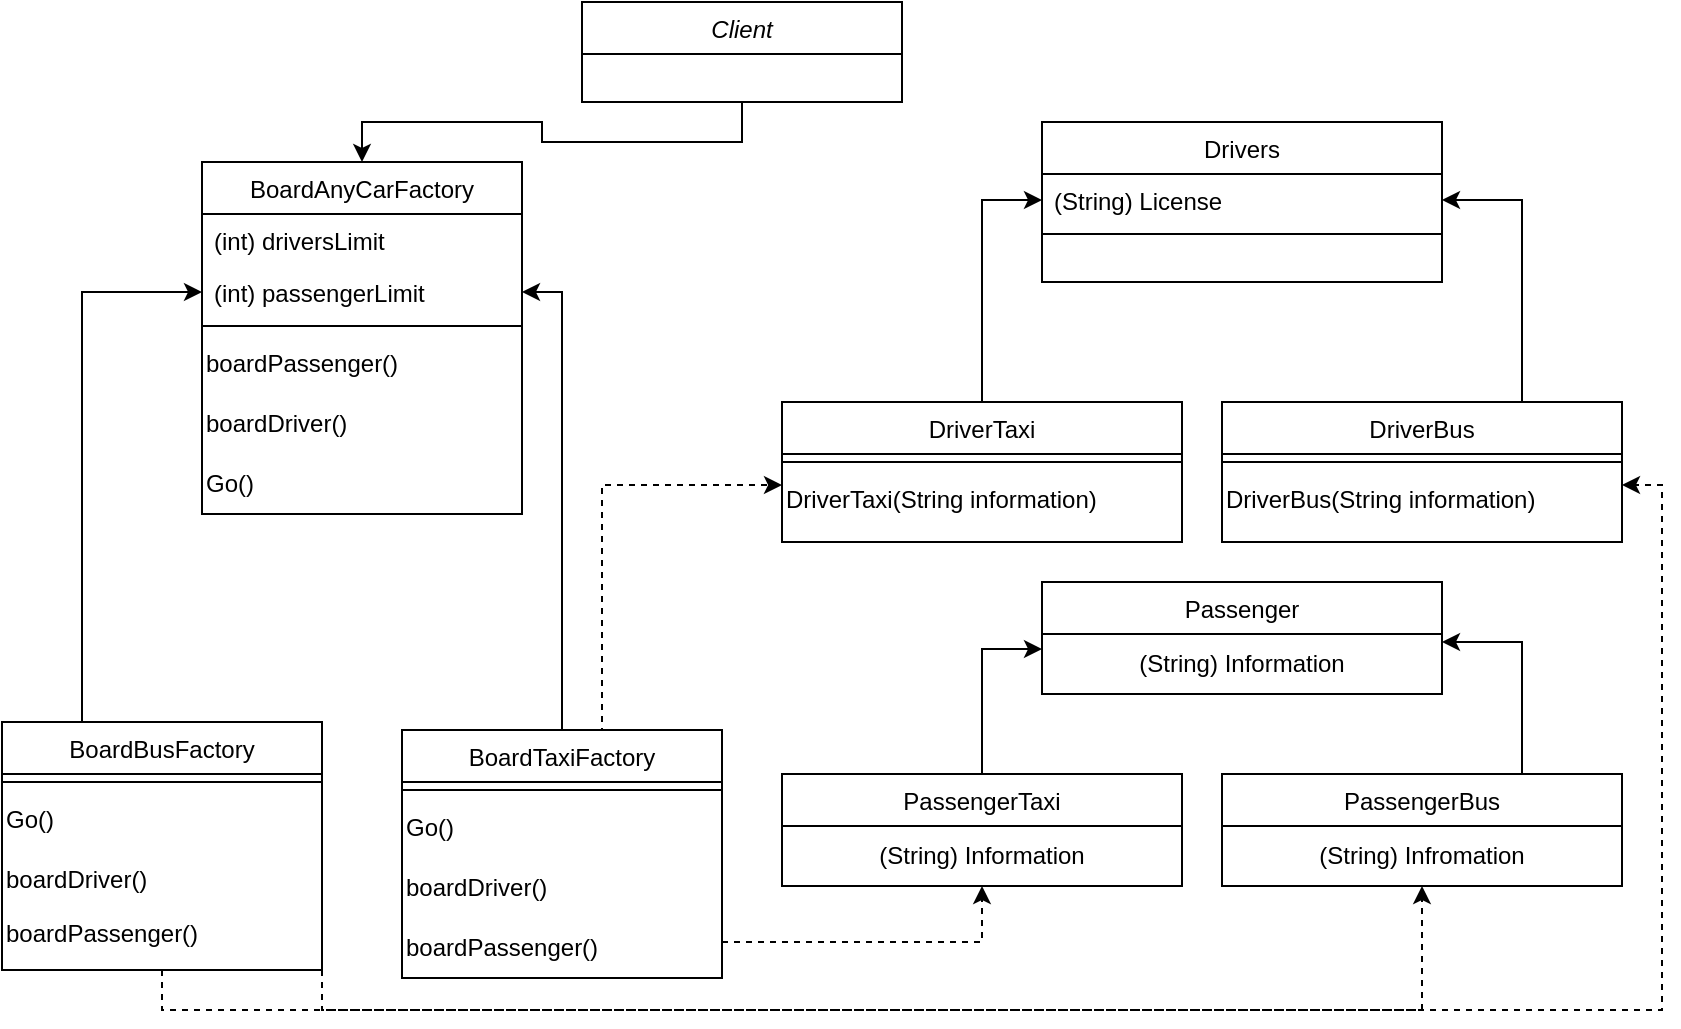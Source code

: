 <mxfile version="17.1.3" type="device"><diagram id="C5RBs43oDa-KdzZeNtuy" name="Page-1"><mxGraphModel dx="1221" dy="644" grid="1" gridSize="10" guides="1" tooltips="1" connect="1" arrows="1" fold="1" page="1" pageScale="1" pageWidth="827" pageHeight="1169" math="0" shadow="0"><root><mxCell id="WIyWlLk6GJQsqaUBKTNV-0"/><mxCell id="WIyWlLk6GJQsqaUBKTNV-1" parent="WIyWlLk6GJQsqaUBKTNV-0"/><mxCell id="nN4eqasnmCWI-P0RaJsr-88" style="edgeStyle=orthogonalEdgeStyle;rounded=0;orthogonalLoop=1;jettySize=auto;html=1;exitX=0.5;exitY=1;exitDx=0;exitDy=0;entryX=0.5;entryY=0;entryDx=0;entryDy=0;" parent="WIyWlLk6GJQsqaUBKTNV-1" source="zkfFHV4jXpPFQw0GAbJ--0" target="zkfFHV4jXpPFQw0GAbJ--6" edge="1"><mxGeometry relative="1" as="geometry"/></mxCell><mxCell id="zkfFHV4jXpPFQw0GAbJ--0" value="Сlient" style="swimlane;fontStyle=2;align=center;verticalAlign=top;childLayout=stackLayout;horizontal=1;startSize=26;horizontalStack=0;resizeParent=1;resizeLast=0;collapsible=1;marginBottom=0;rounded=0;shadow=0;strokeWidth=1;" parent="WIyWlLk6GJQsqaUBKTNV-1" vertex="1"><mxGeometry x="300" y="50" width="160" height="50" as="geometry"><mxRectangle x="230" y="140" width="160" height="26" as="alternateBounds"/></mxGeometry></mxCell><mxCell id="zkfFHV4jXpPFQw0GAbJ--6" value="BoardAnyCarFactory" style="swimlane;fontStyle=0;align=center;verticalAlign=top;childLayout=stackLayout;horizontal=1;startSize=26;horizontalStack=0;resizeParent=1;resizeLast=0;collapsible=1;marginBottom=0;rounded=0;shadow=0;strokeWidth=1;" parent="WIyWlLk6GJQsqaUBKTNV-1" vertex="1"><mxGeometry x="110" y="130" width="160" height="176" as="geometry"><mxRectangle x="130" y="380" width="160" height="26" as="alternateBounds"/></mxGeometry></mxCell><mxCell id="zkfFHV4jXpPFQw0GAbJ--7" value="(int) driversLimit" style="text;align=left;verticalAlign=top;spacingLeft=4;spacingRight=4;overflow=hidden;rotatable=0;points=[[0,0.5],[1,0.5]];portConstraint=eastwest;" parent="zkfFHV4jXpPFQw0GAbJ--6" vertex="1"><mxGeometry y="26" width="160" height="26" as="geometry"/></mxCell><mxCell id="zkfFHV4jXpPFQw0GAbJ--8" value="(int) passengerLimit" style="text;align=left;verticalAlign=top;spacingLeft=4;spacingRight=4;overflow=hidden;rotatable=0;points=[[0,0.5],[1,0.5]];portConstraint=eastwest;rounded=0;shadow=0;html=0;" parent="zkfFHV4jXpPFQw0GAbJ--6" vertex="1"><mxGeometry y="52" width="160" height="26" as="geometry"/></mxCell><mxCell id="zkfFHV4jXpPFQw0GAbJ--9" value="" style="line;html=1;strokeWidth=1;align=left;verticalAlign=middle;spacingTop=-1;spacingLeft=3;spacingRight=3;rotatable=0;labelPosition=right;points=[];portConstraint=eastwest;" parent="zkfFHV4jXpPFQw0GAbJ--6" vertex="1"><mxGeometry y="78" width="160" height="8" as="geometry"/></mxCell><mxCell id="Z-XlrToemQ_-TRfelFrL-6" value="boardPassenger()" style="text;html=1;strokeColor=none;fillColor=none;align=left;verticalAlign=middle;whiteSpace=wrap;rounded=0;" vertex="1" parent="zkfFHV4jXpPFQw0GAbJ--6"><mxGeometry y="86" width="160" height="30" as="geometry"/></mxCell><mxCell id="Z-XlrToemQ_-TRfelFrL-7" value="boardDriver()" style="text;html=1;strokeColor=none;fillColor=none;align=left;verticalAlign=middle;whiteSpace=wrap;rounded=0;" vertex="1" parent="zkfFHV4jXpPFQw0GAbJ--6"><mxGeometry y="116" width="160" height="30" as="geometry"/></mxCell><mxCell id="Z-XlrToemQ_-TRfelFrL-8" value="&lt;div&gt;&lt;span&gt;Go()&lt;/span&gt;&lt;/div&gt;" style="text;html=1;strokeColor=none;fillColor=none;align=left;verticalAlign=middle;whiteSpace=wrap;rounded=0;" vertex="1" parent="zkfFHV4jXpPFQw0GAbJ--6"><mxGeometry y="146" width="160" height="30" as="geometry"/></mxCell><mxCell id="nN4eqasnmCWI-P0RaJsr-72" style="edgeStyle=orthogonalEdgeStyle;rounded=0;orthogonalLoop=1;jettySize=auto;html=1;exitX=1;exitY=1;exitDx=0;exitDy=0;entryX=0.5;entryY=1;entryDx=0;entryDy=0;dashed=1;" parent="WIyWlLk6GJQsqaUBKTNV-1" source="nN4eqasnmCWI-P0RaJsr-1" target="nN4eqasnmCWI-P0RaJsr-50" edge="1"><mxGeometry relative="1" as="geometry"><Array as="points"><mxPoint x="170" y="554"/><mxPoint x="720" y="554"/></Array></mxGeometry></mxCell><mxCell id="nN4eqasnmCWI-P0RaJsr-79" style="edgeStyle=orthogonalEdgeStyle;rounded=0;orthogonalLoop=1;jettySize=auto;html=1;exitX=0.5;exitY=1;exitDx=0;exitDy=0;entryX=1;entryY=0.25;entryDx=0;entryDy=0;dashed=1;" parent="WIyWlLk6GJQsqaUBKTNV-1" source="nN4eqasnmCWI-P0RaJsr-1" target="nN4eqasnmCWI-P0RaJsr-41" edge="1"><mxGeometry relative="1" as="geometry"/></mxCell><mxCell id="nN4eqasnmCWI-P0RaJsr-86" style="edgeStyle=orthogonalEdgeStyle;rounded=0;orthogonalLoop=1;jettySize=auto;html=1;exitX=0.25;exitY=0;exitDx=0;exitDy=0;entryX=0;entryY=0.5;entryDx=0;entryDy=0;" parent="WIyWlLk6GJQsqaUBKTNV-1" source="nN4eqasnmCWI-P0RaJsr-1" target="zkfFHV4jXpPFQw0GAbJ--8" edge="1"><mxGeometry relative="1" as="geometry"/></mxCell><mxCell id="nN4eqasnmCWI-P0RaJsr-1" value="BoardBusFactory" style="swimlane;fontStyle=0;align=center;verticalAlign=top;childLayout=stackLayout;horizontal=1;startSize=26;horizontalStack=0;resizeParent=1;resizeLast=0;collapsible=1;marginBottom=0;rounded=0;shadow=0;strokeWidth=1;" parent="WIyWlLk6GJQsqaUBKTNV-1" vertex="1"><mxGeometry x="10" y="410" width="160" height="124" as="geometry"><mxRectangle x="130" y="380" width="160" height="26" as="alternateBounds"/></mxGeometry></mxCell><mxCell id="nN4eqasnmCWI-P0RaJsr-4" value="" style="line;html=1;strokeWidth=1;align=left;verticalAlign=middle;spacingTop=-1;spacingLeft=3;spacingRight=3;rotatable=0;labelPosition=right;points=[];portConstraint=eastwest;" parent="nN4eqasnmCWI-P0RaJsr-1" vertex="1"><mxGeometry y="26" width="160" height="8" as="geometry"/></mxCell><mxCell id="Z-XlrToemQ_-TRfelFrL-28" value="&lt;div&gt;&lt;span&gt;Go()&lt;/span&gt;&lt;/div&gt;" style="text;html=1;strokeColor=none;fillColor=none;align=left;verticalAlign=middle;whiteSpace=wrap;rounded=0;" vertex="1" parent="nN4eqasnmCWI-P0RaJsr-1"><mxGeometry y="34" width="160" height="30" as="geometry"/></mxCell><mxCell id="Z-XlrToemQ_-TRfelFrL-27" value="boardDriver()" style="text;html=1;strokeColor=none;fillColor=none;align=left;verticalAlign=middle;whiteSpace=wrap;rounded=0;" vertex="1" parent="nN4eqasnmCWI-P0RaJsr-1"><mxGeometry y="64" width="160" height="30" as="geometry"/></mxCell><mxCell id="Z-XlrToemQ_-TRfelFrL-26" value="boardPassenger()" style="text;html=1;strokeColor=none;fillColor=none;align=left;verticalAlign=middle;whiteSpace=wrap;rounded=0;" vertex="1" parent="nN4eqasnmCWI-P0RaJsr-1"><mxGeometry y="94" width="160" height="24" as="geometry"/></mxCell><mxCell id="nN4eqasnmCWI-P0RaJsr-83" style="edgeStyle=orthogonalEdgeStyle;rounded=0;orthogonalLoop=1;jettySize=auto;html=1;exitX=0.5;exitY=0;exitDx=0;exitDy=0;entryX=0;entryY=0.5;entryDx=0;entryDy=0;" parent="WIyWlLk6GJQsqaUBKTNV-1" source="nN4eqasnmCWI-P0RaJsr-18" target="nN4eqasnmCWI-P0RaJsr-34" edge="1"><mxGeometry relative="1" as="geometry"/></mxCell><mxCell id="nN4eqasnmCWI-P0RaJsr-18" value="DriverTaxi" style="swimlane;fontStyle=0;align=center;verticalAlign=top;childLayout=stackLayout;horizontal=1;startSize=26;horizontalStack=0;resizeParent=1;resizeLast=0;collapsible=1;marginBottom=0;rounded=0;shadow=0;strokeWidth=1;" parent="WIyWlLk6GJQsqaUBKTNV-1" vertex="1"><mxGeometry x="400" y="250" width="200" height="70" as="geometry"><mxRectangle x="340" y="380" width="170" height="26" as="alternateBounds"/></mxGeometry></mxCell><mxCell id="nN4eqasnmCWI-P0RaJsr-20" value="" style="line;html=1;strokeWidth=1;align=left;verticalAlign=middle;spacingTop=-1;spacingLeft=3;spacingRight=3;rotatable=0;labelPosition=right;points=[];portConstraint=eastwest;" parent="nN4eqasnmCWI-P0RaJsr-18" vertex="1"><mxGeometry y="26" width="200" height="8" as="geometry"/></mxCell><mxCell id="nN4eqasnmCWI-P0RaJsr-38" value="DriverTaxi(String information)" style="text;html=1;strokeColor=none;fillColor=none;align=left;verticalAlign=middle;whiteSpace=wrap;rounded=0;" parent="nN4eqasnmCWI-P0RaJsr-18" vertex="1"><mxGeometry y="34" width="200" height="30" as="geometry"/></mxCell><mxCell id="nN4eqasnmCWI-P0RaJsr-32" value="Drivers" style="swimlane;fontStyle=0;align=center;verticalAlign=top;childLayout=stackLayout;horizontal=1;startSize=26;horizontalStack=0;resizeParent=1;resizeLast=0;collapsible=1;marginBottom=0;rounded=0;shadow=0;strokeWidth=1;" parent="WIyWlLk6GJQsqaUBKTNV-1" vertex="1"><mxGeometry x="530" y="110" width="200" height="80" as="geometry"><mxRectangle x="130" y="380" width="160" height="26" as="alternateBounds"/></mxGeometry></mxCell><mxCell id="nN4eqasnmCWI-P0RaJsr-34" value="(String) License" style="text;align=left;verticalAlign=top;spacingLeft=4;spacingRight=4;overflow=hidden;rotatable=0;points=[[0,0.5],[1,0.5]];portConstraint=eastwest;rounded=0;shadow=0;html=0;" parent="nN4eqasnmCWI-P0RaJsr-32" vertex="1"><mxGeometry y="26" width="200" height="26" as="geometry"/></mxCell><mxCell id="nN4eqasnmCWI-P0RaJsr-35" value="" style="line;html=1;strokeWidth=1;align=left;verticalAlign=middle;spacingTop=-1;spacingLeft=3;spacingRight=3;rotatable=0;labelPosition=right;points=[];portConstraint=eastwest;" parent="nN4eqasnmCWI-P0RaJsr-32" vertex="1"><mxGeometry y="52" width="200" height="8" as="geometry"/></mxCell><mxCell id="nN4eqasnmCWI-P0RaJsr-85" style="edgeStyle=orthogonalEdgeStyle;rounded=0;orthogonalLoop=1;jettySize=auto;html=1;exitX=0.75;exitY=0;exitDx=0;exitDy=0;entryX=1;entryY=0.5;entryDx=0;entryDy=0;" parent="WIyWlLk6GJQsqaUBKTNV-1" source="nN4eqasnmCWI-P0RaJsr-39" target="nN4eqasnmCWI-P0RaJsr-34" edge="1"><mxGeometry relative="1" as="geometry"/></mxCell><mxCell id="nN4eqasnmCWI-P0RaJsr-39" value="DriverBus" style="swimlane;fontStyle=0;align=center;verticalAlign=top;childLayout=stackLayout;horizontal=1;startSize=26;horizontalStack=0;resizeParent=1;resizeLast=0;collapsible=1;marginBottom=0;rounded=0;shadow=0;strokeWidth=1;" parent="WIyWlLk6GJQsqaUBKTNV-1" vertex="1"><mxGeometry x="620" y="250" width="200" height="70" as="geometry"><mxRectangle x="340" y="380" width="170" height="26" as="alternateBounds"/></mxGeometry></mxCell><mxCell id="nN4eqasnmCWI-P0RaJsr-40" value="" style="line;html=1;strokeWidth=1;align=left;verticalAlign=middle;spacingTop=-1;spacingLeft=3;spacingRight=3;rotatable=0;labelPosition=right;points=[];portConstraint=eastwest;" parent="nN4eqasnmCWI-P0RaJsr-39" vertex="1"><mxGeometry y="26" width="200" height="8" as="geometry"/></mxCell><mxCell id="nN4eqasnmCWI-P0RaJsr-41" value="DriverBus(String information)" style="text;html=1;strokeColor=none;fillColor=none;align=left;verticalAlign=middle;whiteSpace=wrap;rounded=0;" parent="nN4eqasnmCWI-P0RaJsr-39" vertex="1"><mxGeometry y="34" width="200" height="30" as="geometry"/></mxCell><mxCell id="nN4eqasnmCWI-P0RaJsr-81" style="edgeStyle=orthogonalEdgeStyle;rounded=0;orthogonalLoop=1;jettySize=auto;html=1;exitX=0.5;exitY=0;exitDx=0;exitDy=0;entryX=0;entryY=0.25;entryDx=0;entryDy=0;" parent="WIyWlLk6GJQsqaUBKTNV-1" source="nN4eqasnmCWI-P0RaJsr-42" target="Z-XlrToemQ_-TRfelFrL-0" edge="1"><mxGeometry relative="1" as="geometry"><mxPoint x="510" y="380" as="targetPoint"/></mxGeometry></mxCell><mxCell id="nN4eqasnmCWI-P0RaJsr-42" value="PassengerTaxi" style="swimlane;fontStyle=0;align=center;verticalAlign=top;childLayout=stackLayout;horizontal=1;startSize=26;horizontalStack=0;resizeParent=1;resizeLast=0;collapsible=1;marginBottom=0;rounded=0;shadow=0;strokeWidth=1;" parent="WIyWlLk6GJQsqaUBKTNV-1" vertex="1"><mxGeometry x="400" y="436" width="200" height="56" as="geometry"><mxRectangle x="340" y="380" width="170" height="26" as="alternateBounds"/></mxGeometry></mxCell><mxCell id="Z-XlrToemQ_-TRfelFrL-2" value="(String) Information" style="text;html=1;strokeColor=none;fillColor=none;align=center;verticalAlign=middle;whiteSpace=wrap;rounded=0;" vertex="1" parent="nN4eqasnmCWI-P0RaJsr-42"><mxGeometry y="26" width="200" height="30" as="geometry"/></mxCell><mxCell id="nN4eqasnmCWI-P0RaJsr-45" value="Passenger" style="swimlane;fontStyle=0;align=center;verticalAlign=top;childLayout=stackLayout;horizontal=1;startSize=26;horizontalStack=0;resizeParent=1;resizeLast=0;collapsible=1;marginBottom=0;rounded=0;shadow=0;strokeWidth=1;" parent="WIyWlLk6GJQsqaUBKTNV-1" vertex="1"><mxGeometry x="530" y="340" width="200" height="56" as="geometry"><mxRectangle x="130" y="380" width="160" height="26" as="alternateBounds"/></mxGeometry></mxCell><mxCell id="Z-XlrToemQ_-TRfelFrL-0" value="(String) Information" style="text;html=1;strokeColor=none;fillColor=none;align=center;verticalAlign=middle;whiteSpace=wrap;rounded=0;" vertex="1" parent="nN4eqasnmCWI-P0RaJsr-45"><mxGeometry y="26" width="200" height="30" as="geometry"/></mxCell><mxCell id="nN4eqasnmCWI-P0RaJsr-82" style="edgeStyle=orthogonalEdgeStyle;rounded=0;orthogonalLoop=1;jettySize=auto;html=1;exitX=0.75;exitY=0;exitDx=0;exitDy=0;" parent="WIyWlLk6GJQsqaUBKTNV-1" source="nN4eqasnmCWI-P0RaJsr-50" edge="1"><mxGeometry relative="1" as="geometry"><mxPoint x="730" y="370" as="targetPoint"/><Array as="points"><mxPoint x="770" y="370"/><mxPoint x="730" y="370"/></Array></mxGeometry></mxCell><mxCell id="nN4eqasnmCWI-P0RaJsr-50" value="PassengerBus" style="swimlane;fontStyle=0;align=center;verticalAlign=top;childLayout=stackLayout;horizontal=1;startSize=26;horizontalStack=0;resizeParent=1;resizeLast=0;collapsible=1;marginBottom=0;rounded=0;shadow=0;strokeWidth=1;" parent="WIyWlLk6GJQsqaUBKTNV-1" vertex="1"><mxGeometry x="620" y="436" width="200" height="56" as="geometry"><mxRectangle x="340" y="380" width="170" height="26" as="alternateBounds"/></mxGeometry></mxCell><mxCell id="Z-XlrToemQ_-TRfelFrL-3" value="(String) Infromation" style="text;html=1;strokeColor=none;fillColor=none;align=center;verticalAlign=middle;whiteSpace=wrap;rounded=0;" vertex="1" parent="nN4eqasnmCWI-P0RaJsr-50"><mxGeometry y="26" width="200" height="30" as="geometry"/></mxCell><mxCell id="nN4eqasnmCWI-P0RaJsr-73" style="edgeStyle=orthogonalEdgeStyle;rounded=0;orthogonalLoop=1;jettySize=auto;html=1;exitX=1;exitY=1;exitDx=0;exitDy=0;entryX=0.5;entryY=1;entryDx=0;entryDy=0;dashed=1;" parent="WIyWlLk6GJQsqaUBKTNV-1" source="nN4eqasnmCWI-P0RaJsr-53" target="nN4eqasnmCWI-P0RaJsr-42" edge="1"><mxGeometry relative="1" as="geometry"><Array as="points"><mxPoint x="370" y="520"/><mxPoint x="500" y="520"/></Array></mxGeometry></mxCell><mxCell id="nN4eqasnmCWI-P0RaJsr-74" style="edgeStyle=orthogonalEdgeStyle;rounded=0;orthogonalLoop=1;jettySize=auto;html=1;exitX=1;exitY=0;exitDx=0;exitDy=0;entryX=0;entryY=0.25;entryDx=0;entryDy=0;dashed=1;" parent="WIyWlLk6GJQsqaUBKTNV-1" source="nN4eqasnmCWI-P0RaJsr-53" target="nN4eqasnmCWI-P0RaJsr-38" edge="1"><mxGeometry relative="1" as="geometry"><Array as="points"><mxPoint x="310" y="430"/><mxPoint x="310" y="292"/></Array></mxGeometry></mxCell><mxCell id="nN4eqasnmCWI-P0RaJsr-87" style="edgeStyle=orthogonalEdgeStyle;rounded=0;orthogonalLoop=1;jettySize=auto;html=1;exitX=0.5;exitY=0;exitDx=0;exitDy=0;entryX=1;entryY=0.5;entryDx=0;entryDy=0;" parent="WIyWlLk6GJQsqaUBKTNV-1" source="nN4eqasnmCWI-P0RaJsr-53" target="zkfFHV4jXpPFQw0GAbJ--8" edge="1"><mxGeometry relative="1" as="geometry"><Array as="points"><mxPoint x="290" y="430"/><mxPoint x="290" y="247"/></Array></mxGeometry></mxCell><mxCell id="nN4eqasnmCWI-P0RaJsr-53" value="BoardTaxiFactory" style="swimlane;fontStyle=0;align=center;verticalAlign=top;childLayout=stackLayout;horizontal=1;startSize=26;horizontalStack=0;resizeParent=1;resizeLast=0;collapsible=1;marginBottom=0;rounded=0;shadow=0;strokeWidth=1;" parent="WIyWlLk6GJQsqaUBKTNV-1" vertex="1"><mxGeometry x="210" y="414" width="160" height="124" as="geometry"><mxRectangle x="130" y="380" width="160" height="26" as="alternateBounds"/></mxGeometry></mxCell><mxCell id="nN4eqasnmCWI-P0RaJsr-54" value="" style="line;html=1;strokeWidth=1;align=left;verticalAlign=middle;spacingTop=-1;spacingLeft=3;spacingRight=3;rotatable=0;labelPosition=right;points=[];portConstraint=eastwest;" parent="nN4eqasnmCWI-P0RaJsr-53" vertex="1"><mxGeometry y="26" width="160" height="8" as="geometry"/></mxCell><mxCell id="Z-XlrToemQ_-TRfelFrL-25" value="&lt;div&gt;&lt;span&gt;Go()&lt;/span&gt;&lt;/div&gt;" style="text;html=1;strokeColor=none;fillColor=none;align=left;verticalAlign=middle;whiteSpace=wrap;rounded=0;" vertex="1" parent="nN4eqasnmCWI-P0RaJsr-53"><mxGeometry y="34" width="160" height="30" as="geometry"/></mxCell><mxCell id="Z-XlrToemQ_-TRfelFrL-24" value="boardDriver()" style="text;html=1;strokeColor=none;fillColor=none;align=left;verticalAlign=middle;whiteSpace=wrap;rounded=0;" vertex="1" parent="nN4eqasnmCWI-P0RaJsr-53"><mxGeometry y="64" width="160" height="30" as="geometry"/></mxCell><mxCell id="Z-XlrToemQ_-TRfelFrL-23" value="boardPassenger()" style="text;html=1;strokeColor=none;fillColor=none;align=left;verticalAlign=middle;whiteSpace=wrap;rounded=0;" vertex="1" parent="nN4eqasnmCWI-P0RaJsr-53"><mxGeometry y="94" width="160" height="30" as="geometry"/></mxCell></root></mxGraphModel></diagram></mxfile>